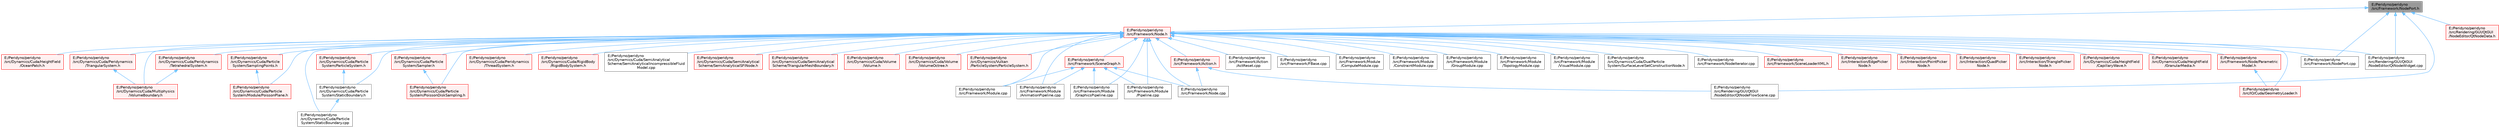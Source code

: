 digraph "E:/Peridyno/peridyno/src/Framework/NodePort.h"
{
 // LATEX_PDF_SIZE
  bgcolor="transparent";
  edge [fontname=Helvetica,fontsize=10,labelfontname=Helvetica,labelfontsize=10];
  node [fontname=Helvetica,fontsize=10,shape=box,height=0.2,width=0.4];
  Node1 [id="Node000001",label="E:/Peridyno/peridyno\l/src/Framework/NodePort.h",height=0.2,width=0.4,color="gray40", fillcolor="grey60", style="filled", fontcolor="black",tooltip=" "];
  Node1 -> Node2 [id="edge1_Node000001_Node000002",dir="back",color="steelblue1",style="solid",tooltip=" "];
  Node2 [id="Node000002",label="E:/Peridyno/peridyno\l/src/Framework/Node.h",height=0.2,width=0.4,color="red", fillcolor="#FFF0F0", style="filled",URL="$_node_8h.html",tooltip=" "];
  Node2 -> Node3 [id="edge2_Node000002_Node000003",dir="back",color="steelblue1",style="solid",tooltip=" "];
  Node3 [id="Node000003",label="E:/Peridyno/peridyno\l/src/Dynamics/Cuda/DualParticle\lSystem/SurfaceLevelSetConstructionNode.h",height=0.2,width=0.4,color="grey40", fillcolor="white", style="filled",URL="$_surface_level_set_construction_node_8h.html",tooltip=" "];
  Node2 -> Node4 [id="edge3_Node000002_Node000004",dir="back",color="steelblue1",style="solid",tooltip=" "];
  Node4 [id="Node000004",label="E:/Peridyno/peridyno\l/src/Dynamics/Cuda/HeightField\l/CapillaryWave.h",height=0.2,width=0.4,color="red", fillcolor="#FFF0F0", style="filled",URL="$_capillary_wave_8h.html",tooltip=" "];
  Node2 -> Node9 [id="edge4_Node000002_Node000009",dir="back",color="steelblue1",style="solid",tooltip=" "];
  Node9 [id="Node000009",label="E:/Peridyno/peridyno\l/src/Dynamics/Cuda/HeightField\l/GranularMedia.h",height=0.2,width=0.4,color="red", fillcolor="#FFF0F0", style="filled",URL="$_granular_media_8h.html",tooltip=" "];
  Node2 -> Node11 [id="edge5_Node000002_Node000011",dir="back",color="steelblue1",style="solid",tooltip=" "];
  Node11 [id="Node000011",label="E:/Peridyno/peridyno\l/src/Dynamics/Cuda/HeightField\l/OceanPatch.h",height=0.2,width=0.4,color="red", fillcolor="#FFF0F0", style="filled",URL="$_ocean_patch_8h.html",tooltip=" "];
  Node2 -> Node12 [id="edge6_Node000002_Node000012",dir="back",color="steelblue1",style="solid",tooltip=" "];
  Node12 [id="Node000012",label="E:/Peridyno/peridyno\l/src/Dynamics/Cuda/Multiphysics\l/VolumeBoundary.h",height=0.2,width=0.4,color="red", fillcolor="#FFF0F0", style="filled",URL="$_volume_boundary_8h.html",tooltip=" "];
  Node2 -> Node14 [id="edge7_Node000002_Node000014",dir="back",color="steelblue1",style="solid",tooltip=" "];
  Node14 [id="Node000014",label="E:/Peridyno/peridyno\l/src/Dynamics/Cuda/Particle\lSystem/Module/PoissonPlane.h",height=0.2,width=0.4,color="red", fillcolor="#FFF0F0", style="filled",URL="$_poisson_plane_8h.html",tooltip=" "];
  Node2 -> Node19 [id="edge8_Node000002_Node000019",dir="back",color="steelblue1",style="solid",tooltip=" "];
  Node19 [id="Node000019",label="E:/Peridyno/peridyno\l/src/Dynamics/Cuda/Particle\lSystem/ParticleSystem.h",height=0.2,width=0.4,color="red", fillcolor="#FFF0F0", style="filled",URL="$_cuda_2_particle_system_2_particle_system_8h.html",tooltip=" "];
  Node19 -> Node28 [id="edge9_Node000019_Node000028",dir="back",color="steelblue1",style="solid",tooltip=" "];
  Node28 [id="Node000028",label="E:/Peridyno/peridyno\l/src/Dynamics/Cuda/Particle\lSystem/StaticBoundary.h",height=0.2,width=0.4,color="grey40", fillcolor="white", style="filled",URL="$_static_boundary_8h.html",tooltip=" "];
  Node28 -> Node29 [id="edge10_Node000028_Node000029",dir="back",color="steelblue1",style="solid",tooltip=" "];
  Node29 [id="Node000029",label="E:/Peridyno/peridyno\l/src/Dynamics/Cuda/Particle\lSystem/StaticBoundary.cpp",height=0.2,width=0.4,color="grey40", fillcolor="white", style="filled",URL="$_static_boundary_8cpp.html",tooltip=" "];
  Node2 -> Node30 [id="edge11_Node000002_Node000030",dir="back",color="steelblue1",style="solid",tooltip=" "];
  Node30 [id="Node000030",label="E:/Peridyno/peridyno\l/src/Dynamics/Cuda/Particle\lSystem/PoissonDiskSampling.h",height=0.2,width=0.4,color="red", fillcolor="#FFF0F0", style="filled",URL="$_poisson_disk_sampling_8h.html",tooltip=" "];
  Node2 -> Node31 [id="edge12_Node000002_Node000031",dir="back",color="steelblue1",style="solid",tooltip=" "];
  Node31 [id="Node000031",label="E:/Peridyno/peridyno\l/src/Dynamics/Cuda/Particle\lSystem/Sampler.h",height=0.2,width=0.4,color="red", fillcolor="#FFF0F0", style="filled",URL="$_sampler_8h.html",tooltip=" "];
  Node31 -> Node30 [id="edge13_Node000031_Node000030",dir="back",color="steelblue1",style="solid",tooltip=" "];
  Node2 -> Node38 [id="edge14_Node000002_Node000038",dir="back",color="steelblue1",style="solid",tooltip=" "];
  Node38 [id="Node000038",label="E:/Peridyno/peridyno\l/src/Dynamics/Cuda/Particle\lSystem/SamplingPoints.h",height=0.2,width=0.4,color="red", fillcolor="#FFF0F0", style="filled",URL="$_sampling_points_8h.html",tooltip=" "];
  Node38 -> Node14 [id="edge15_Node000038_Node000014",dir="back",color="steelblue1",style="solid",tooltip=" "];
  Node2 -> Node29 [id="edge16_Node000002_Node000029",dir="back",color="steelblue1",style="solid",tooltip=" "];
  Node2 -> Node28 [id="edge17_Node000002_Node000028",dir="back",color="steelblue1",style="solid",tooltip=" "];
  Node2 -> Node39 [id="edge18_Node000002_Node000039",dir="back",color="steelblue1",style="solid",tooltip=" "];
  Node39 [id="Node000039",label="E:/Peridyno/peridyno\l/src/Dynamics/Cuda/Peridynamics\l/TetrahedralSystem.h",height=0.2,width=0.4,color="red", fillcolor="#FFF0F0", style="filled",URL="$_tetrahedral_system_8h.html",tooltip=" "];
  Node39 -> Node12 [id="edge19_Node000039_Node000012",dir="back",color="steelblue1",style="solid",tooltip=" "];
  Node2 -> Node43 [id="edge20_Node000002_Node000043",dir="back",color="steelblue1",style="solid",tooltip=" "];
  Node43 [id="Node000043",label="E:/Peridyno/peridyno\l/src/Dynamics/Cuda/Peridynamics\l/ThreadSystem.h",height=0.2,width=0.4,color="red", fillcolor="#FFF0F0", style="filled",URL="$_thread_system_8h.html",tooltip=" "];
  Node2 -> Node46 [id="edge21_Node000002_Node000046",dir="back",color="steelblue1",style="solid",tooltip=" "];
  Node46 [id="Node000046",label="E:/Peridyno/peridyno\l/src/Dynamics/Cuda/Peridynamics\l/TriangularSystem.h",height=0.2,width=0.4,color="red", fillcolor="#FFF0F0", style="filled",URL="$_triangular_system_8h.html",tooltip=" "];
  Node46 -> Node12 [id="edge22_Node000046_Node000012",dir="back",color="steelblue1",style="solid",tooltip=" "];
  Node2 -> Node53 [id="edge23_Node000002_Node000053",dir="back",color="steelblue1",style="solid",tooltip=" "];
  Node53 [id="Node000053",label="E:/Peridyno/peridyno\l/src/Dynamics/Cuda/RigidBody\l/RigidBodySystem.h",height=0.2,width=0.4,color="red", fillcolor="#FFF0F0", style="filled",URL="$_rigid_body_system_8h.html",tooltip=" "];
  Node2 -> Node56 [id="edge24_Node000002_Node000056",dir="back",color="steelblue1",style="solid",tooltip=" "];
  Node56 [id="Node000056",label="E:/Peridyno/peridyno\l/src/Dynamics/Cuda/SemiAnalytical\lScheme/SemiAnalyticalIncompressibleFluid\lModel.cpp",height=0.2,width=0.4,color="grey40", fillcolor="white", style="filled",URL="$_semi_analytical_incompressible_fluid_model_8cpp.html",tooltip=" "];
  Node2 -> Node57 [id="edge25_Node000002_Node000057",dir="back",color="steelblue1",style="solid",tooltip=" "];
  Node57 [id="Node000057",label="E:/Peridyno/peridyno\l/src/Dynamics/Cuda/SemiAnalytical\lScheme/SemiAnalyticalSFINode.h",height=0.2,width=0.4,color="red", fillcolor="#FFF0F0", style="filled",URL="$_semi_analytical_s_f_i_node_8h.html",tooltip=" "];
  Node2 -> Node60 [id="edge26_Node000002_Node000060",dir="back",color="steelblue1",style="solid",tooltip=" "];
  Node60 [id="Node000060",label="E:/Peridyno/peridyno\l/src/Dynamics/Cuda/SemiAnalytical\lScheme/TriangularMeshBoundary.h",height=0.2,width=0.4,color="red", fillcolor="#FFF0F0", style="filled",URL="$_triangular_mesh_boundary_8h.html",tooltip=" "];
  Node2 -> Node62 [id="edge27_Node000002_Node000062",dir="back",color="steelblue1",style="solid",tooltip=" "];
  Node62 [id="Node000062",label="E:/Peridyno/peridyno\l/src/Dynamics/Cuda/Volume\l/Volume.h",height=0.2,width=0.4,color="red", fillcolor="#FFF0F0", style="filled",URL="$_volume_8h.html",tooltip=" "];
  Node2 -> Node73 [id="edge28_Node000002_Node000073",dir="back",color="steelblue1",style="solid",tooltip=" "];
  Node73 [id="Node000073",label="E:/Peridyno/peridyno\l/src/Dynamics/Cuda/Volume\l/VolumeOctree.h",height=0.2,width=0.4,color="red", fillcolor="#FFF0F0", style="filled",URL="$_volume_octree_8h.html",tooltip=" "];
  Node2 -> Node86 [id="edge29_Node000002_Node000086",dir="back",color="steelblue1",style="solid",tooltip=" "];
  Node86 [id="Node000086",label="E:/Peridyno/peridyno\l/src/Dynamics/Vulkan\l/ParticleSystem/ParticleSystem.h",height=0.2,width=0.4,color="red", fillcolor="#FFF0F0", style="filled",URL="$_vulkan_2_particle_system_2_particle_system_8h.html",tooltip=" "];
  Node2 -> Node91 [id="edge30_Node000002_Node000091",dir="back",color="steelblue1",style="solid",tooltip=" "];
  Node91 [id="Node000091",label="E:/Peridyno/peridyno\l/src/Framework/Action.h",height=0.2,width=0.4,color="red", fillcolor="#FFF0F0", style="filled",URL="$_action_8h.html",tooltip=" "];
  Node91 -> Node100 [id="edge31_Node000091_Node000100",dir="back",color="steelblue1",style="solid",tooltip=" "];
  Node100 [id="Node000100",label="E:/Peridyno/peridyno\l/src/Framework/Node.cpp",height=0.2,width=0.4,color="grey40", fillcolor="white", style="filled",URL="$_node_8cpp.html",tooltip=" "];
  Node91 -> Node105 [id="edge32_Node000091_Node000105",dir="back",color="steelblue1",style="solid",tooltip=" "];
  Node105 [id="Node000105",label="E:/Peridyno/peridyno\l/src/Rendering/GUI/QtGUI\l/NodeEditor/QtNodeFlowScene.cpp",height=0.2,width=0.4,color="grey40", fillcolor="white", style="filled",URL="$_qt_node_flow_scene_8cpp.html",tooltip=" "];
  Node2 -> Node99 [id="edge33_Node000002_Node000099",dir="back",color="steelblue1",style="solid",tooltip=" "];
  Node99 [id="Node000099",label="E:/Peridyno/peridyno\l/src/Framework/Action\l/ActReset.cpp",height=0.2,width=0.4,color="grey40", fillcolor="white", style="filled",URL="$_act_reset_8cpp.html",tooltip=" "];
  Node2 -> Node107 [id="edge34_Node000002_Node000107",dir="back",color="steelblue1",style="solid",tooltip=" "];
  Node107 [id="Node000107",label="E:/Peridyno/peridyno\l/src/Framework/FBase.cpp",height=0.2,width=0.4,color="grey40", fillcolor="white", style="filled",URL="$_f_base_8cpp.html",tooltip=" "];
  Node2 -> Node108 [id="edge35_Node000002_Node000108",dir="back",color="steelblue1",style="solid",tooltip=" "];
  Node108 [id="Node000108",label="E:/Peridyno/peridyno\l/src/Framework/Module.cpp",height=0.2,width=0.4,color="grey40", fillcolor="white", style="filled",URL="$_module_8cpp.html",tooltip=" "];
  Node2 -> Node109 [id="edge36_Node000002_Node000109",dir="back",color="steelblue1",style="solid",tooltip=" "];
  Node109 [id="Node000109",label="E:/Peridyno/peridyno\l/src/Framework/Module\l/AnimationPipeline.cpp",height=0.2,width=0.4,color="grey40", fillcolor="white", style="filled",URL="$_animation_pipeline_8cpp.html",tooltip=" "];
  Node2 -> Node110 [id="edge37_Node000002_Node000110",dir="back",color="steelblue1",style="solid",tooltip=" "];
  Node110 [id="Node000110",label="E:/Peridyno/peridyno\l/src/Framework/Module\l/ComputeModule.cpp",height=0.2,width=0.4,color="grey40", fillcolor="white", style="filled",URL="$_compute_module_8cpp.html",tooltip=" "];
  Node2 -> Node111 [id="edge38_Node000002_Node000111",dir="back",color="steelblue1",style="solid",tooltip=" "];
  Node111 [id="Node000111",label="E:/Peridyno/peridyno\l/src/Framework/Module\l/ConstraintModule.cpp",height=0.2,width=0.4,color="grey40", fillcolor="white", style="filled",URL="$_constraint_module_8cpp.html",tooltip=" "];
  Node2 -> Node112 [id="edge39_Node000002_Node000112",dir="back",color="steelblue1",style="solid",tooltip=" "];
  Node112 [id="Node000112",label="E:/Peridyno/peridyno\l/src/Framework/Module\l/GraphicsPipeline.cpp",height=0.2,width=0.4,color="grey40", fillcolor="white", style="filled",URL="$_graphics_pipeline_8cpp.html",tooltip=" "];
  Node2 -> Node113 [id="edge40_Node000002_Node000113",dir="back",color="steelblue1",style="solid",tooltip=" "];
  Node113 [id="Node000113",label="E:/Peridyno/peridyno\l/src/Framework/Module\l/GroupModule.cpp",height=0.2,width=0.4,color="grey40", fillcolor="white", style="filled",URL="$_group_module_8cpp.html",tooltip=" "];
  Node2 -> Node114 [id="edge41_Node000002_Node000114",dir="back",color="steelblue1",style="solid",tooltip=" "];
  Node114 [id="Node000114",label="E:/Peridyno/peridyno\l/src/Framework/Module\l/Pipeline.cpp",height=0.2,width=0.4,color="grey40", fillcolor="white", style="filled",URL="$_pipeline_8cpp.html",tooltip=" "];
  Node2 -> Node115 [id="edge42_Node000002_Node000115",dir="back",color="steelblue1",style="solid",tooltip=" "];
  Node115 [id="Node000115",label="E:/Peridyno/peridyno\l/src/Framework/Module\l/TopologyModule.cpp",height=0.2,width=0.4,color="grey40", fillcolor="white", style="filled",URL="$_topology_module_8cpp.html",tooltip=" "];
  Node2 -> Node116 [id="edge43_Node000002_Node000116",dir="back",color="steelblue1",style="solid",tooltip=" "];
  Node116 [id="Node000116",label="E:/Peridyno/peridyno\l/src/Framework/Module\l/VisualModule.cpp",height=0.2,width=0.4,color="grey40", fillcolor="white", style="filled",URL="$_visual_module_8cpp.html",tooltip=" "];
  Node2 -> Node100 [id="edge44_Node000002_Node000100",dir="back",color="steelblue1",style="solid",tooltip=" "];
  Node2 -> Node117 [id="edge45_Node000002_Node000117",dir="back",color="steelblue1",style="solid",tooltip=" "];
  Node117 [id="Node000117",label="E:/Peridyno/peridyno\l/src/Framework/Node/Parametric\lModel.h",height=0.2,width=0.4,color="red", fillcolor="#FFF0F0", style="filled",URL="$_parametric_model_8h.html",tooltip=" "];
  Node117 -> Node136 [id="edge46_Node000117_Node000136",dir="back",color="steelblue1",style="solid",tooltip=" "];
  Node136 [id="Node000136",label="E:/Peridyno/peridyno\l/src/IO/Cuda/GeometryLoader.h",height=0.2,width=0.4,color="red", fillcolor="#FFF0F0", style="filled",URL="$_geometry_loader_8h.html",tooltip=" "];
  Node2 -> Node181 [id="edge47_Node000002_Node000181",dir="back",color="steelblue1",style="solid",tooltip=" "];
  Node181 [id="Node000181",label="E:/Peridyno/peridyno\l/src/Framework/NodeIterator.cpp",height=0.2,width=0.4,color="grey40", fillcolor="white", style="filled",URL="$_node_iterator_8cpp.html",tooltip=" "];
  Node2 -> Node182 [id="edge48_Node000002_Node000182",dir="back",color="steelblue1",style="solid",tooltip=" "];
  Node182 [id="Node000182",label="E:/Peridyno/peridyno\l/src/Framework/NodePort.cpp",height=0.2,width=0.4,color="grey40", fillcolor="white", style="filled",URL="$_node_port_8cpp.html",tooltip=" "];
  Node2 -> Node183 [id="edge49_Node000002_Node000183",dir="back",color="steelblue1",style="solid",tooltip=" "];
  Node183 [id="Node000183",label="E:/Peridyno/peridyno\l/src/Framework/SceneGraph.h",height=0.2,width=0.4,color="red", fillcolor="#FFF0F0", style="filled",URL="$_scene_graph_8h.html",tooltip=" "];
  Node183 -> Node108 [id="edge50_Node000183_Node000108",dir="back",color="steelblue1",style="solid",tooltip=" "];
  Node183 -> Node109 [id="edge51_Node000183_Node000109",dir="back",color="steelblue1",style="solid",tooltip=" "];
  Node183 -> Node112 [id="edge52_Node000183_Node000112",dir="back",color="steelblue1",style="solid",tooltip=" "];
  Node183 -> Node114 [id="edge53_Node000183_Node000114",dir="back",color="steelblue1",style="solid",tooltip=" "];
  Node183 -> Node100 [id="edge54_Node000183_Node000100",dir="back",color="steelblue1",style="solid",tooltip=" "];
  Node2 -> Node218 [id="edge55_Node000002_Node000218",dir="back",color="steelblue1",style="solid",tooltip=" "];
  Node218 [id="Node000218",label="E:/Peridyno/peridyno\l/src/Framework/SceneLoaderXML.h",height=0.2,width=0.4,color="red", fillcolor="#FFF0F0", style="filled",URL="$_scene_loader_x_m_l_8h.html",tooltip=" "];
  Node2 -> Node136 [id="edge56_Node000002_Node000136",dir="back",color="steelblue1",style="solid",tooltip=" "];
  Node2 -> Node233 [id="edge57_Node000002_Node000233",dir="back",color="steelblue1",style="solid",tooltip=" "];
  Node233 [id="Node000233",label="E:/Peridyno/peridyno\l/src/Interaction/EdgePicker\lNode.h",height=0.2,width=0.4,color="red", fillcolor="#FFF0F0", style="filled",URL="$_edge_picker_node_8h.html",tooltip=" "];
  Node2 -> Node235 [id="edge58_Node000002_Node000235",dir="back",color="steelblue1",style="solid",tooltip=" "];
  Node235 [id="Node000235",label="E:/Peridyno/peridyno\l/src/Interaction/PointPicker\lNode.h",height=0.2,width=0.4,color="red", fillcolor="#FFF0F0", style="filled",URL="$_point_picker_node_8h.html",tooltip=" "];
  Node2 -> Node237 [id="edge59_Node000002_Node000237",dir="back",color="steelblue1",style="solid",tooltip=" "];
  Node237 [id="Node000237",label="E:/Peridyno/peridyno\l/src/Interaction/QuadPicker\lNode.h",height=0.2,width=0.4,color="red", fillcolor="#FFF0F0", style="filled",URL="$_quad_picker_node_8h.html",tooltip=" "];
  Node2 -> Node239 [id="edge60_Node000002_Node000239",dir="back",color="steelblue1",style="solid",tooltip=" "];
  Node239 [id="Node000239",label="E:/Peridyno/peridyno\l/src/Interaction/TrianglePicker\lNode.h",height=0.2,width=0.4,color="red", fillcolor="#FFF0F0", style="filled",URL="$_triangle_picker_node_8h.html",tooltip=" "];
  Node2 -> Node264 [id="edge61_Node000002_Node000264",dir="back",color="steelblue1",style="solid",tooltip=" "];
  Node264 [id="Node000264",label="E:/Peridyno/peridyno\l/src/Rendering/GUI/QtGUI\l/NodeEditor/QtNodeWidget.cpp",height=0.2,width=0.4,color="grey40", fillcolor="white", style="filled",URL="$_qt_node_widget_8cpp.html",tooltip=" "];
  Node1 -> Node182 [id="edge62_Node000001_Node000182",dir="back",color="steelblue1",style="solid",tooltip=" "];
  Node1 -> Node280 [id="edge63_Node000001_Node000280",dir="back",color="steelblue1",style="solid",tooltip=" "];
  Node280 [id="Node000280",label="E:/Peridyno/peridyno\l/src/Rendering/GUI/QtGUI\l/NodeEditor/QtNodeData.h",height=0.2,width=0.4,color="red", fillcolor="#FFF0F0", style="filled",URL="$_qt_node_data_8h.html",tooltip=" "];
  Node1 -> Node105 [id="edge64_Node000001_Node000105",dir="back",color="steelblue1",style="solid",tooltip=" "];
  Node1 -> Node264 [id="edge65_Node000001_Node000264",dir="back",color="steelblue1",style="solid",tooltip=" "];
}
